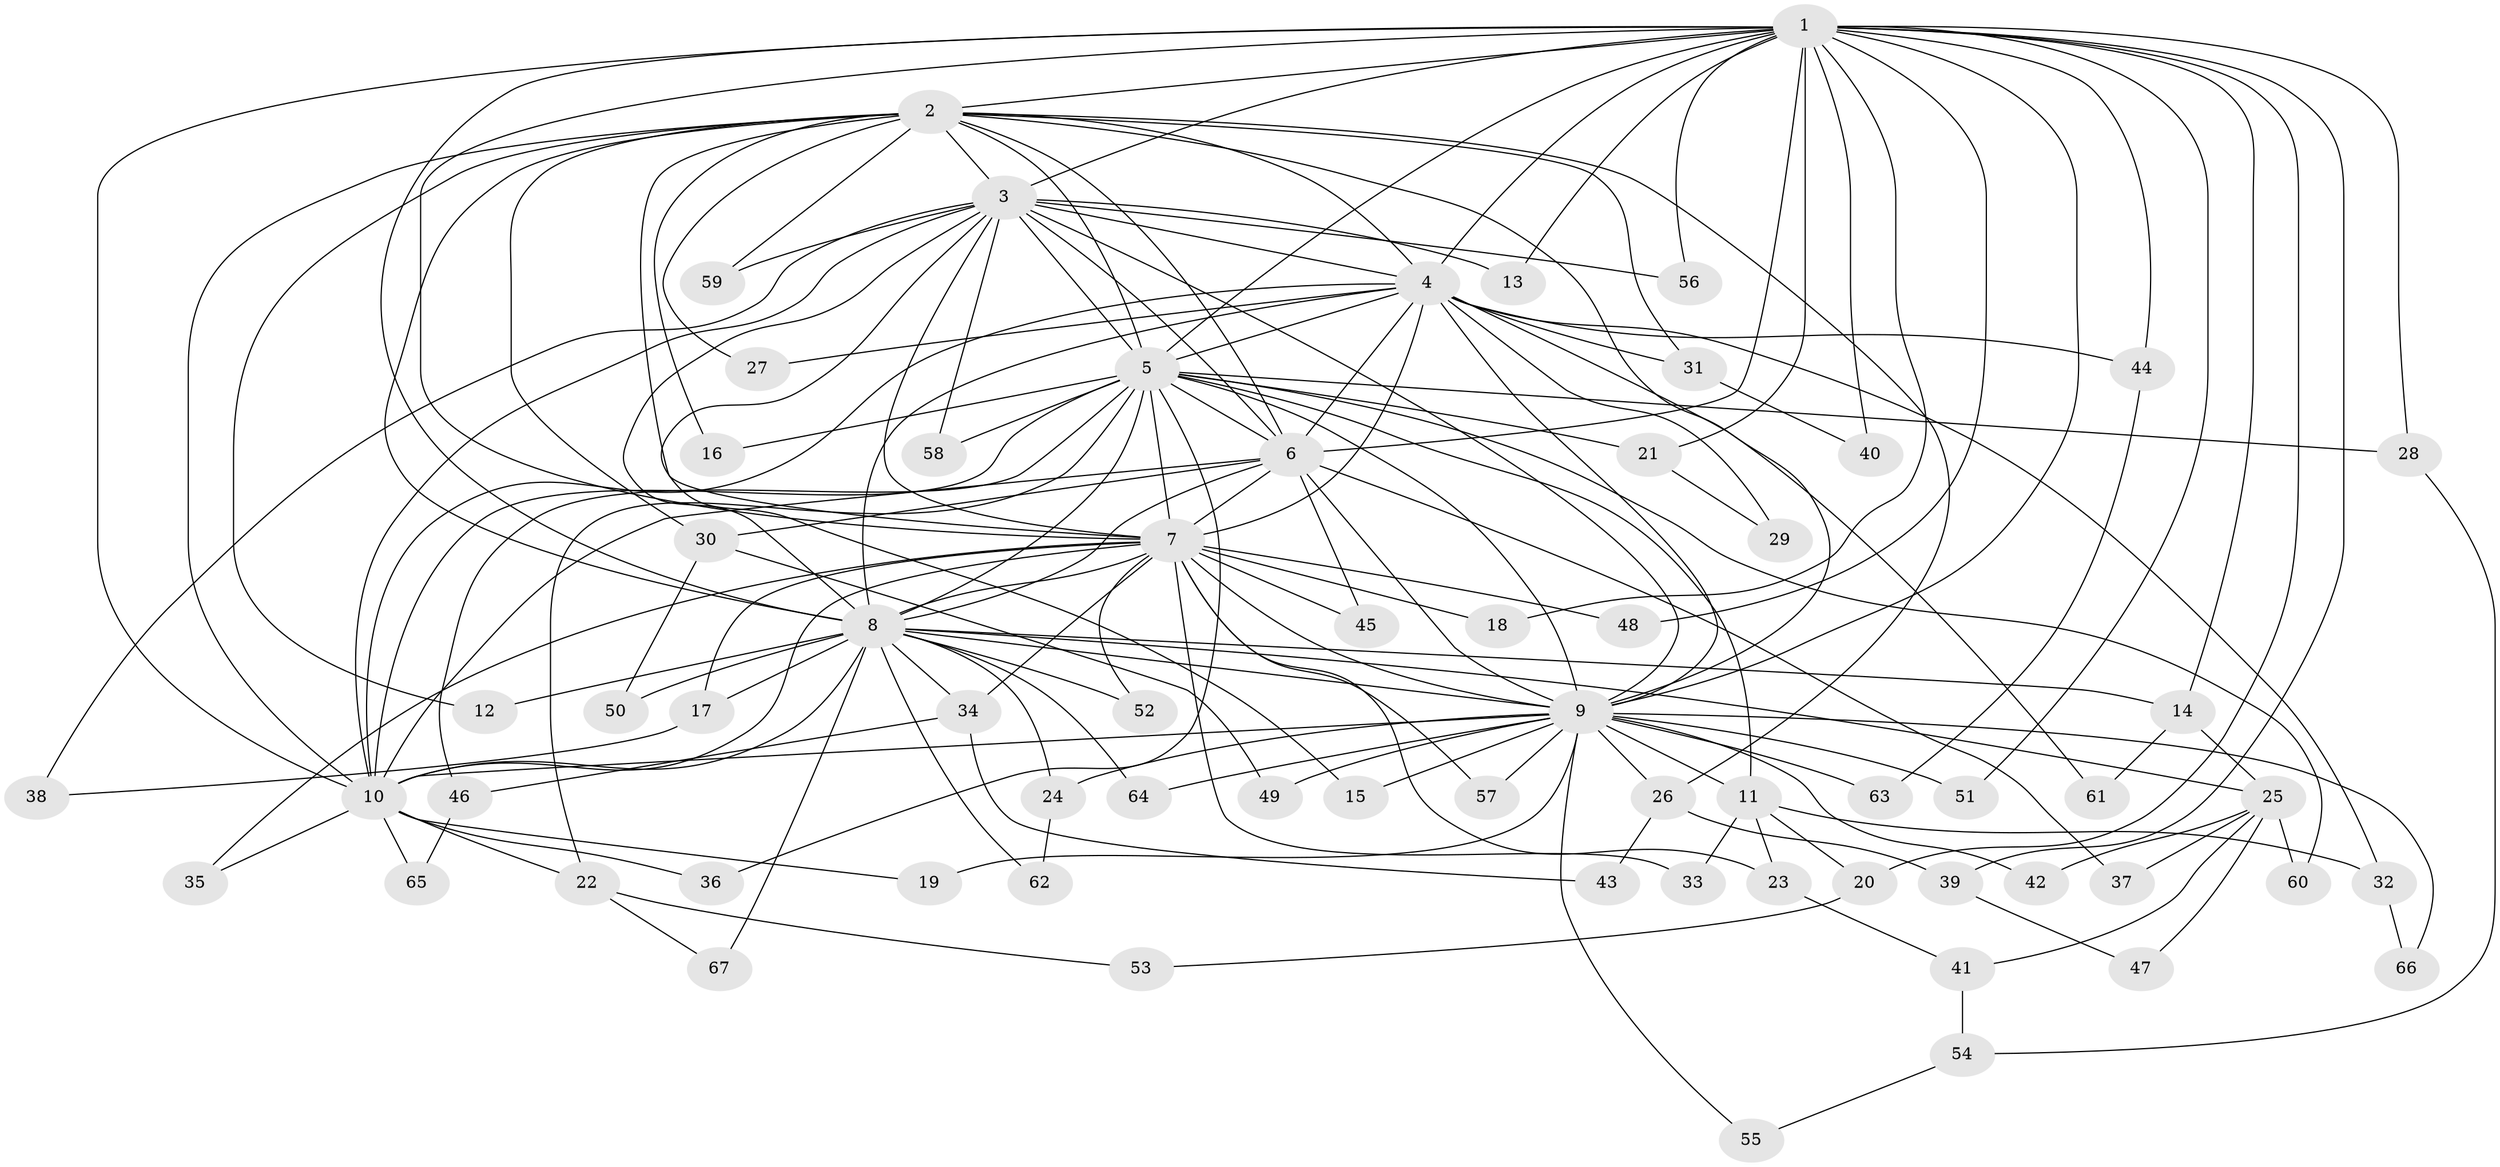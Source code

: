 // Generated by graph-tools (version 1.1) at 2025/25/03/09/25 03:25:50]
// undirected, 67 vertices, 159 edges
graph export_dot {
graph [start="1"]
  node [color=gray90,style=filled];
  1;
  2;
  3;
  4;
  5;
  6;
  7;
  8;
  9;
  10;
  11;
  12;
  13;
  14;
  15;
  16;
  17;
  18;
  19;
  20;
  21;
  22;
  23;
  24;
  25;
  26;
  27;
  28;
  29;
  30;
  31;
  32;
  33;
  34;
  35;
  36;
  37;
  38;
  39;
  40;
  41;
  42;
  43;
  44;
  45;
  46;
  47;
  48;
  49;
  50;
  51;
  52;
  53;
  54;
  55;
  56;
  57;
  58;
  59;
  60;
  61;
  62;
  63;
  64;
  65;
  66;
  67;
  1 -- 2;
  1 -- 3;
  1 -- 4;
  1 -- 5;
  1 -- 6;
  1 -- 7;
  1 -- 8;
  1 -- 9;
  1 -- 10;
  1 -- 13;
  1 -- 14;
  1 -- 18;
  1 -- 20;
  1 -- 21;
  1 -- 28;
  1 -- 39;
  1 -- 40;
  1 -- 44;
  1 -- 48;
  1 -- 51;
  1 -- 56;
  2 -- 3;
  2 -- 4;
  2 -- 5;
  2 -- 6;
  2 -- 7;
  2 -- 8;
  2 -- 9;
  2 -- 10;
  2 -- 12;
  2 -- 16;
  2 -- 26;
  2 -- 27;
  2 -- 30;
  2 -- 31;
  2 -- 59;
  3 -- 4;
  3 -- 5;
  3 -- 6;
  3 -- 7;
  3 -- 8;
  3 -- 9;
  3 -- 10;
  3 -- 13;
  3 -- 15;
  3 -- 38;
  3 -- 56;
  3 -- 58;
  3 -- 59;
  4 -- 5;
  4 -- 6;
  4 -- 7;
  4 -- 8;
  4 -- 9;
  4 -- 10;
  4 -- 27;
  4 -- 29;
  4 -- 31;
  4 -- 32;
  4 -- 44;
  4 -- 61;
  5 -- 6;
  5 -- 7;
  5 -- 8;
  5 -- 9;
  5 -- 10;
  5 -- 11;
  5 -- 16;
  5 -- 21;
  5 -- 22;
  5 -- 28;
  5 -- 36;
  5 -- 46;
  5 -- 58;
  5 -- 60;
  6 -- 7;
  6 -- 8;
  6 -- 9;
  6 -- 10;
  6 -- 30;
  6 -- 37;
  6 -- 45;
  7 -- 8;
  7 -- 9;
  7 -- 10;
  7 -- 17;
  7 -- 18;
  7 -- 23;
  7 -- 33;
  7 -- 34;
  7 -- 35;
  7 -- 45;
  7 -- 48;
  7 -- 52;
  7 -- 57;
  8 -- 9;
  8 -- 10;
  8 -- 12;
  8 -- 14;
  8 -- 17;
  8 -- 24;
  8 -- 25;
  8 -- 34;
  8 -- 50;
  8 -- 52;
  8 -- 62;
  8 -- 64;
  8 -- 67;
  9 -- 10;
  9 -- 11;
  9 -- 15;
  9 -- 19;
  9 -- 24;
  9 -- 26;
  9 -- 42;
  9 -- 49;
  9 -- 51;
  9 -- 55;
  9 -- 57;
  9 -- 63;
  9 -- 64;
  9 -- 66;
  10 -- 19;
  10 -- 22;
  10 -- 35;
  10 -- 36;
  10 -- 65;
  11 -- 20;
  11 -- 23;
  11 -- 32;
  11 -- 33;
  14 -- 25;
  14 -- 61;
  17 -- 38;
  20 -- 53;
  21 -- 29;
  22 -- 53;
  22 -- 67;
  23 -- 41;
  24 -- 62;
  25 -- 37;
  25 -- 41;
  25 -- 42;
  25 -- 47;
  25 -- 60;
  26 -- 39;
  26 -- 43;
  28 -- 54;
  30 -- 49;
  30 -- 50;
  31 -- 40;
  32 -- 66;
  34 -- 43;
  34 -- 46;
  39 -- 47;
  41 -- 54;
  44 -- 63;
  46 -- 65;
  54 -- 55;
}
